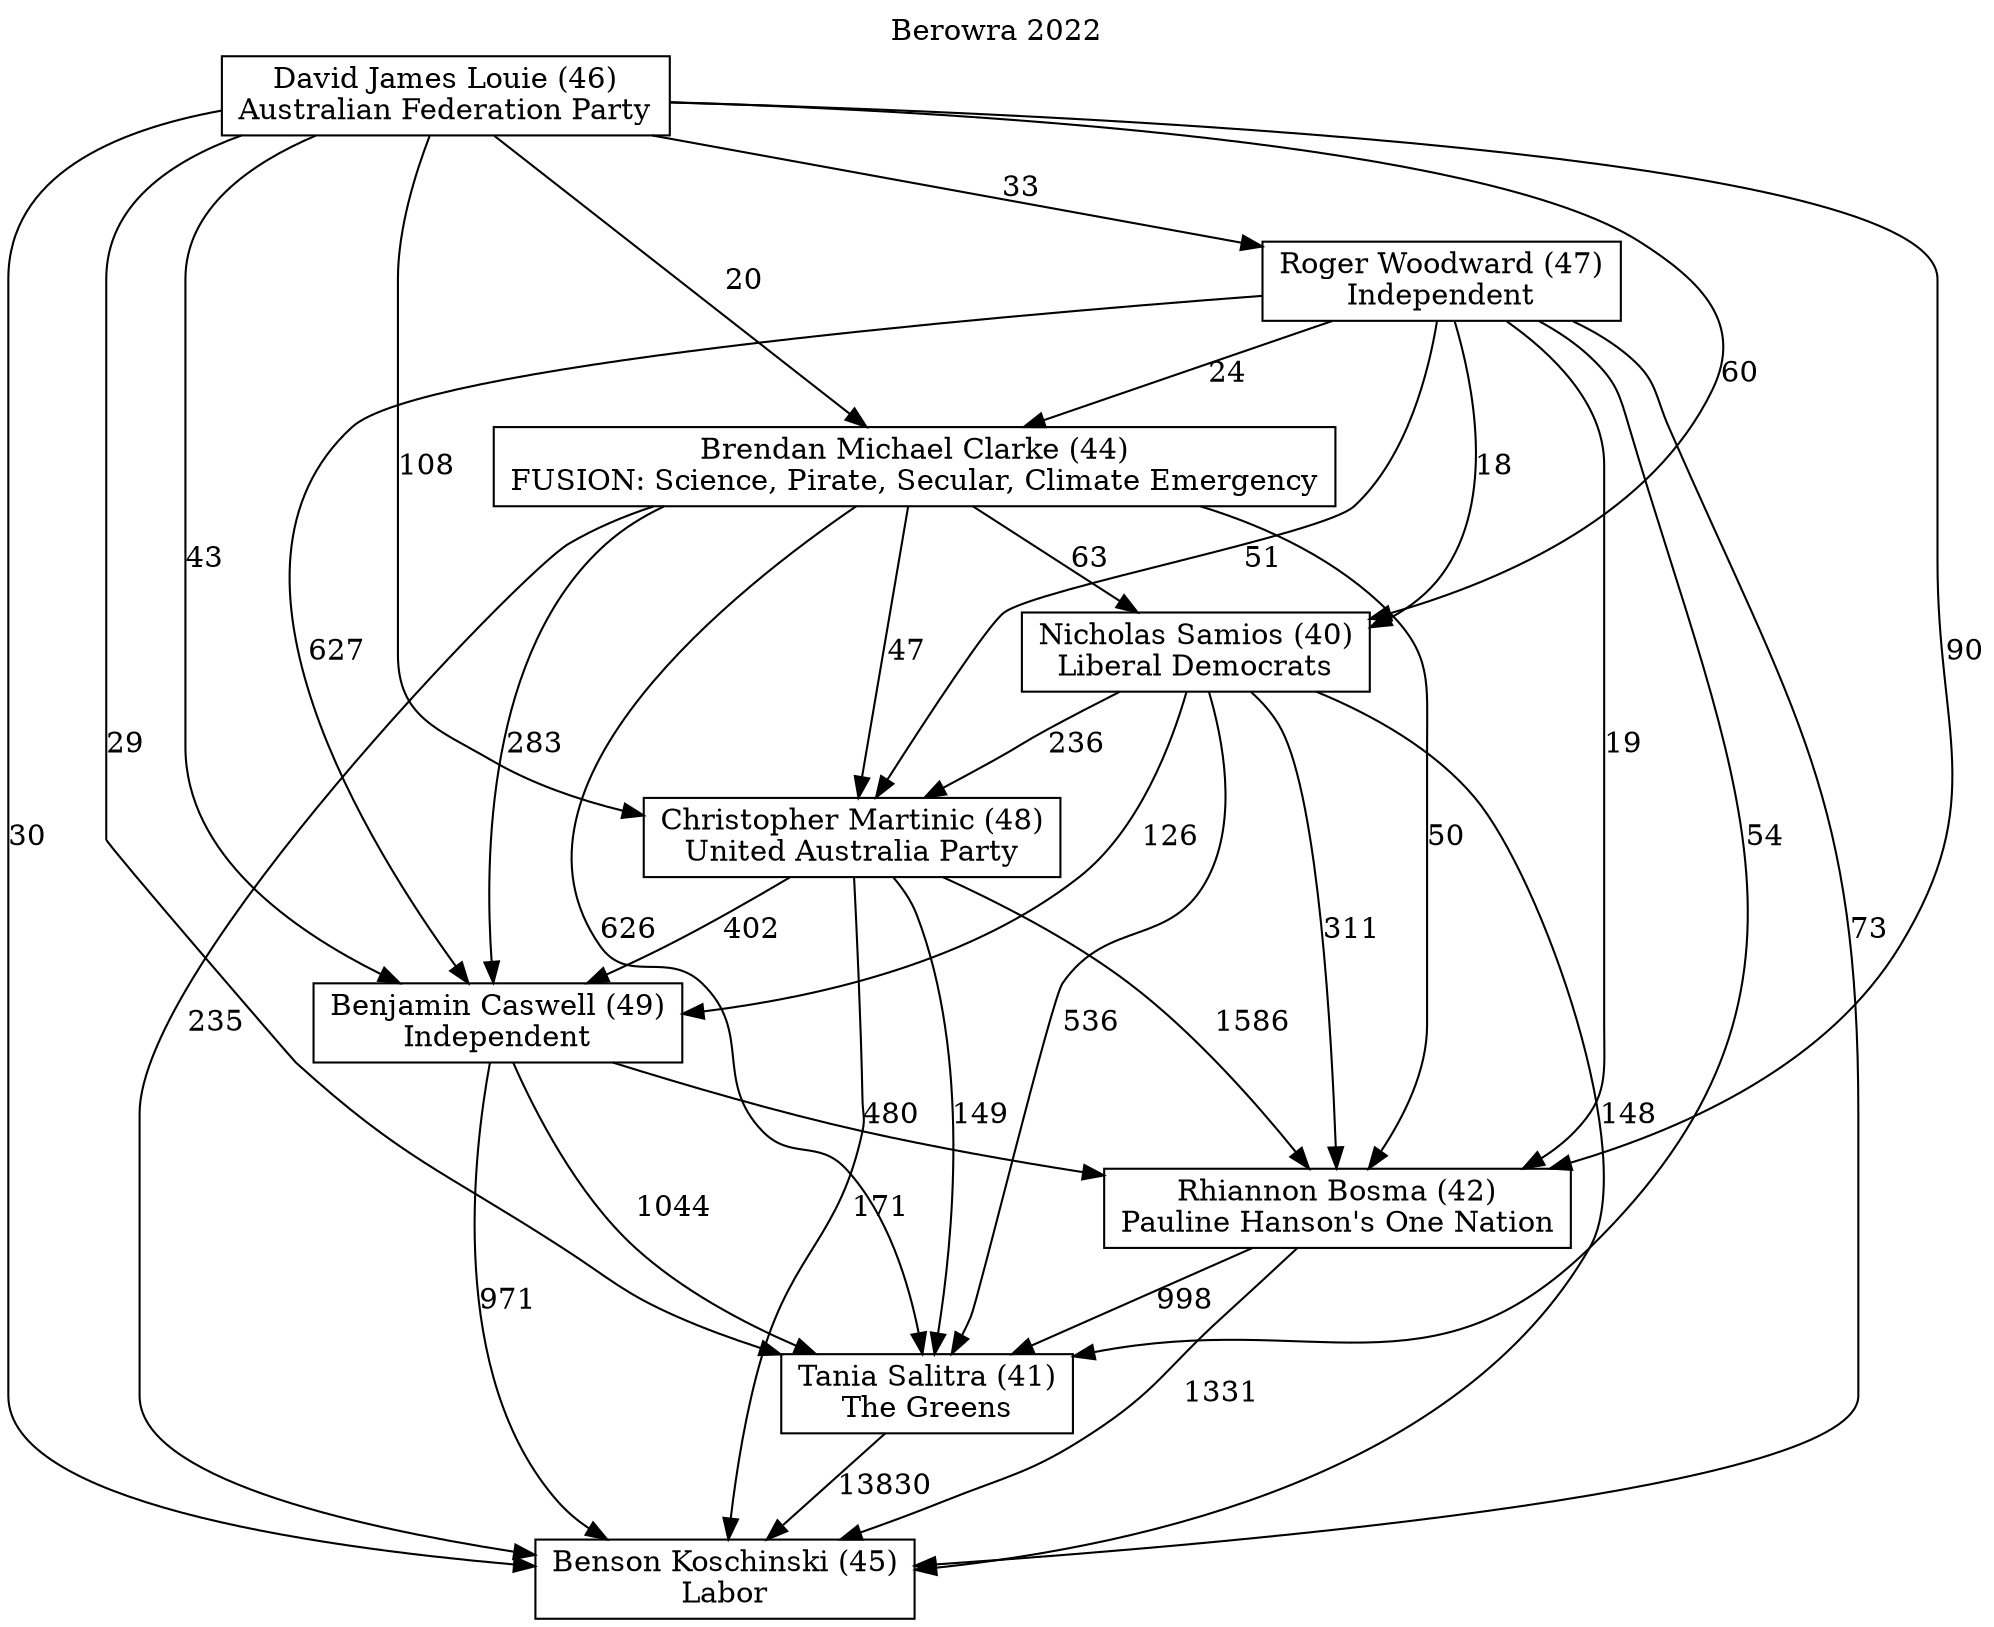 // House preference flow
digraph "Benson Koschinski (45)_Berowra_2022" {
	graph [label="Berowra 2022" labelloc=t mclimit=10]
	node [shape=box]
	"Benson Koschinski (45)" [label="Benson Koschinski (45)
Labor"]
	"Nicholas Samios (40)" [label="Nicholas Samios (40)
Liberal Democrats"]
	"Benjamin Caswell (49)" [label="Benjamin Caswell (49)
Independent"]
	"Tania Salitra (41)" [label="Tania Salitra (41)
The Greens"]
	"Brendan Michael Clarke (44)" [label="Brendan Michael Clarke (44)
FUSION: Science, Pirate, Secular, Climate Emergency"]
	"Roger Woodward (47)" [label="Roger Woodward (47)
Independent"]
	"Rhiannon Bosma (42)" [label="Rhiannon Bosma (42)
Pauline Hanson's One Nation"]
	"Christopher Martinic (48)" [label="Christopher Martinic (48)
United Australia Party"]
	"David James Louie (46)" [label="David James Louie (46)
Australian Federation Party"]
	"Brendan Michael Clarke (44)" -> "Tania Salitra (41)" [label=626]
	"Roger Woodward (47)" -> "Tania Salitra (41)" [label=54]
	"Nicholas Samios (40)" -> "Christopher Martinic (48)" [label=236]
	"Christopher Martinic (48)" -> "Rhiannon Bosma (42)" [label=1586]
	"David James Louie (46)" -> "Benson Koschinski (45)" [label=30]
	"Roger Woodward (47)" -> "Benson Koschinski (45)" [label=73]
	"David James Louie (46)" -> "Nicholas Samios (40)" [label=60]
	"Christopher Martinic (48)" -> "Benjamin Caswell (49)" [label=402]
	"David James Louie (46)" -> "Tania Salitra (41)" [label=29]
	"Roger Woodward (47)" -> "Rhiannon Bosma (42)" [label=19]
	"Christopher Martinic (48)" -> "Tania Salitra (41)" [label=149]
	"Brendan Michael Clarke (44)" -> "Nicholas Samios (40)" [label=63]
	"Rhiannon Bosma (42)" -> "Benson Koschinski (45)" [label=1331]
	"Rhiannon Bosma (42)" -> "Tania Salitra (41)" [label=998]
	"Nicholas Samios (40)" -> "Rhiannon Bosma (42)" [label=311]
	"Nicholas Samios (40)" -> "Benson Koschinski (45)" [label=148]
	"Tania Salitra (41)" -> "Benson Koschinski (45)" [label=13830]
	"David James Louie (46)" -> "Brendan Michael Clarke (44)" [label=20]
	"Roger Woodward (47)" -> "Benjamin Caswell (49)" [label=627]
	"David James Louie (46)" -> "Roger Woodward (47)" [label=33]
	"Nicholas Samios (40)" -> "Tania Salitra (41)" [label=536]
	"David James Louie (46)" -> "Christopher Martinic (48)" [label=108]
	"Brendan Michael Clarke (44)" -> "Benjamin Caswell (49)" [label=283]
	"Roger Woodward (47)" -> "Christopher Martinic (48)" [label=51]
	"Christopher Martinic (48)" -> "Benson Koschinski (45)" [label=171]
	"Roger Woodward (47)" -> "Brendan Michael Clarke (44)" [label=24]
	"David James Louie (46)" -> "Benjamin Caswell (49)" [label=43]
	"Benjamin Caswell (49)" -> "Tania Salitra (41)" [label=1044]
	"Brendan Michael Clarke (44)" -> "Benson Koschinski (45)" [label=235]
	"David James Louie (46)" -> "Rhiannon Bosma (42)" [label=90]
	"Benjamin Caswell (49)" -> "Rhiannon Bosma (42)" [label=480]
	"Benjamin Caswell (49)" -> "Benson Koschinski (45)" [label=971]
	"Nicholas Samios (40)" -> "Benjamin Caswell (49)" [label=126]
	"Brendan Michael Clarke (44)" -> "Christopher Martinic (48)" [label=47]
	"Brendan Michael Clarke (44)" -> "Rhiannon Bosma (42)" [label=50]
	"Roger Woodward (47)" -> "Nicholas Samios (40)" [label=18]
}
